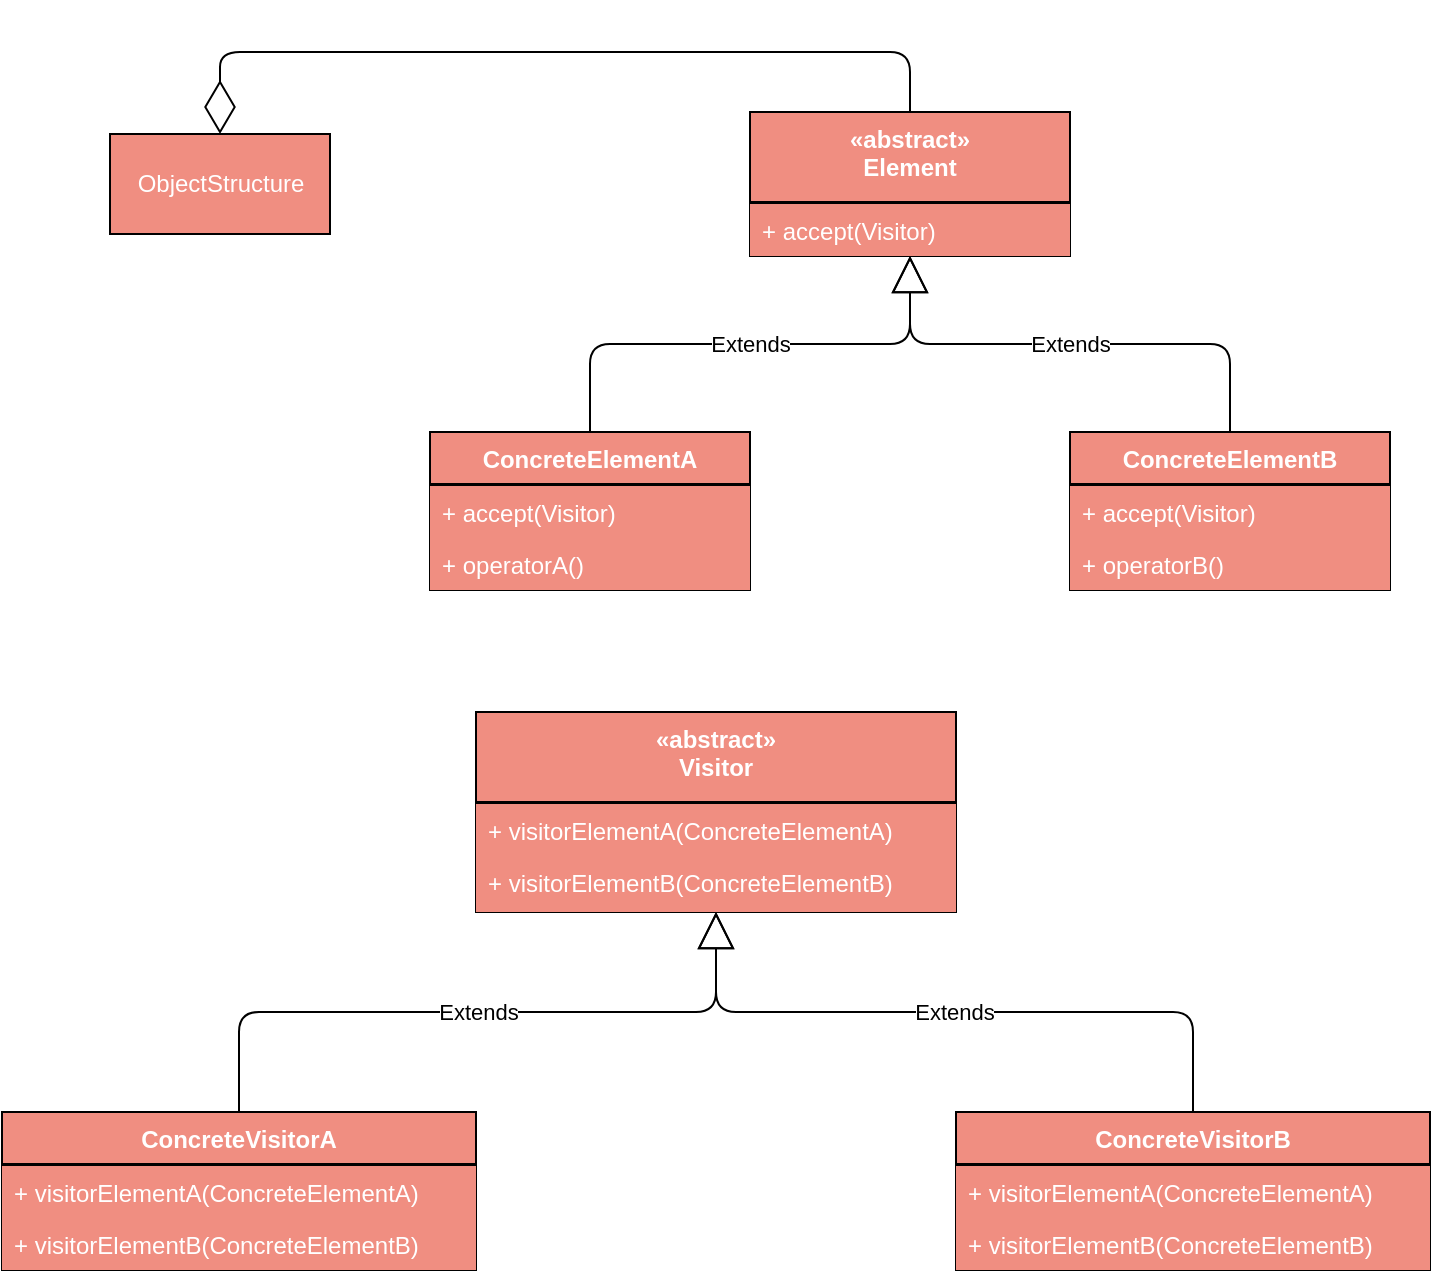 <mxfile version="12.4.8" type="github">
  <diagram id="JzLWH7ogEPxNFk6xwIcl" name="Page-1">
    <mxGraphModel dx="1186" dy="741" grid="1" gridSize="10" guides="1" tooltips="1" connect="1" arrows="1" fold="1" page="1" pageScale="1" pageWidth="827" pageHeight="1169" math="0" shadow="0">
      <root>
        <mxCell id="0"/>
        <mxCell id="1" parent="0"/>
        <mxCell id="rRbahaIAyEc5S9YHmh0d-1" value="«abstract»&#xa;Visitor" style="swimlane;fontStyle=1;align=center;verticalAlign=top;childLayout=stackLayout;horizontal=1;startSize=45;horizontalStack=0;resizeParent=1;resizeParentMax=0;resizeLast=0;collapsible=1;marginBottom=0;fillColor=#F08E81;fontColor=#FFFFFF;" vertex="1" parent="1">
          <mxGeometry x="293" y="410" width="240" height="100" as="geometry"/>
        </mxCell>
        <mxCell id="rRbahaIAyEc5S9YHmh0d-3" value="" style="line;strokeWidth=1;fillColor=#F08E81;align=left;verticalAlign=middle;spacingTop=-1;spacingLeft=3;spacingRight=3;rotatable=0;labelPosition=right;points=[];portConstraint=eastwest;fontColor=#FFFFFF;" vertex="1" parent="rRbahaIAyEc5S9YHmh0d-1">
          <mxGeometry y="45" width="240" height="1" as="geometry"/>
        </mxCell>
        <mxCell id="rRbahaIAyEc5S9YHmh0d-4" value="+ visitorElementA(ConcreteElementA)" style="text;strokeColor=none;fillColor=#F08E81;align=left;verticalAlign=top;spacingLeft=4;spacingRight=4;overflow=hidden;rotatable=0;points=[[0,0.5],[1,0.5]];portConstraint=eastwest;fontColor=#FFFFFF;" vertex="1" parent="rRbahaIAyEc5S9YHmh0d-1">
          <mxGeometry y="46" width="240" height="26" as="geometry"/>
        </mxCell>
        <mxCell id="rRbahaIAyEc5S9YHmh0d-6" value="+ visitorElementB(ConcreteElementB)" style="text;strokeColor=none;fillColor=#F08E81;align=left;verticalAlign=top;spacingLeft=4;spacingRight=4;overflow=hidden;rotatable=0;points=[[0,0.5],[1,0.5]];portConstraint=eastwest;fontColor=#FFFFFF;" vertex="1" parent="rRbahaIAyEc5S9YHmh0d-1">
          <mxGeometry y="72" width="240" height="28" as="geometry"/>
        </mxCell>
        <mxCell id="rRbahaIAyEc5S9YHmh0d-7" value="ConcreteVisitorA" style="swimlane;fontStyle=1;align=center;verticalAlign=top;childLayout=stackLayout;horizontal=1;startSize=26;horizontalStack=0;resizeParent=1;resizeParentMax=0;resizeLast=0;collapsible=1;marginBottom=0;fillColor=#F08E81;fontColor=#FFFFFF;" vertex="1" parent="1">
          <mxGeometry x="56" y="610" width="237" height="79" as="geometry"/>
        </mxCell>
        <mxCell id="rRbahaIAyEc5S9YHmh0d-9" value="" style="line;strokeWidth=1;fillColor=#F08E81;align=left;verticalAlign=middle;spacingTop=-1;spacingLeft=3;spacingRight=3;rotatable=0;labelPosition=right;points=[];portConstraint=eastwest;fontColor=#FFFFFF;" vertex="1" parent="rRbahaIAyEc5S9YHmh0d-7">
          <mxGeometry y="26" width="237" height="1" as="geometry"/>
        </mxCell>
        <mxCell id="rRbahaIAyEc5S9YHmh0d-10" value="+ visitorElementA(ConcreteElementA)" style="text;strokeColor=none;fillColor=#F08E81;align=left;verticalAlign=top;spacingLeft=4;spacingRight=4;overflow=hidden;rotatable=0;points=[[0,0.5],[1,0.5]];portConstraint=eastwest;fontColor=#FFFFFF;" vertex="1" parent="rRbahaIAyEc5S9YHmh0d-7">
          <mxGeometry y="27" width="237" height="26" as="geometry"/>
        </mxCell>
        <mxCell id="rRbahaIAyEc5S9YHmh0d-11" value="+ visitorElementB(ConcreteElementB)" style="text;strokeColor=none;fillColor=#F08E81;align=left;verticalAlign=top;spacingLeft=4;spacingRight=4;overflow=hidden;rotatable=0;points=[[0,0.5],[1,0.5]];portConstraint=eastwest;fontColor=#FFFFFF;" vertex="1" parent="rRbahaIAyEc5S9YHmh0d-7">
          <mxGeometry y="53" width="237" height="26" as="geometry"/>
        </mxCell>
        <mxCell id="rRbahaIAyEc5S9YHmh0d-16" value="«abstract»&#xa;Element" style="swimlane;fontStyle=1;align=center;verticalAlign=top;childLayout=stackLayout;horizontal=1;startSize=45;horizontalStack=0;resizeParent=1;resizeParentMax=0;resizeLast=0;collapsible=1;marginBottom=0;fillColor=#F08E81;fontColor=#FFFFFF;" vertex="1" parent="1">
          <mxGeometry x="430" y="110" width="160" height="72" as="geometry"/>
        </mxCell>
        <mxCell id="rRbahaIAyEc5S9YHmh0d-17" value="" style="line;strokeWidth=1;fillColor=#F08E81;align=left;verticalAlign=middle;spacingTop=-1;spacingLeft=3;spacingRight=3;rotatable=0;labelPosition=right;points=[];portConstraint=eastwest;fontColor=#FFFFFF;" vertex="1" parent="rRbahaIAyEc5S9YHmh0d-16">
          <mxGeometry y="45" width="160" height="1" as="geometry"/>
        </mxCell>
        <mxCell id="rRbahaIAyEc5S9YHmh0d-18" value="+ accept(Visitor)" style="text;strokeColor=none;fillColor=#F08E81;align=left;verticalAlign=top;spacingLeft=4;spacingRight=4;overflow=hidden;rotatable=0;points=[[0,0.5],[1,0.5]];portConstraint=eastwest;fontColor=#FFFFFF;" vertex="1" parent="rRbahaIAyEc5S9YHmh0d-16">
          <mxGeometry y="46" width="160" height="26" as="geometry"/>
        </mxCell>
        <mxCell id="rRbahaIAyEc5S9YHmh0d-20" value="ConcreteElementA" style="swimlane;fontStyle=1;align=center;verticalAlign=top;childLayout=stackLayout;horizontal=1;startSize=26;horizontalStack=0;resizeParent=1;resizeParentMax=0;resizeLast=0;collapsible=1;marginBottom=0;fillColor=#F08E81;fontColor=#FFFFFF;" vertex="1" parent="1">
          <mxGeometry x="270" y="270" width="160" height="79" as="geometry"/>
        </mxCell>
        <mxCell id="rRbahaIAyEc5S9YHmh0d-21" value="" style="line;strokeWidth=1;fillColor=#F08E81;align=left;verticalAlign=middle;spacingTop=-1;spacingLeft=3;spacingRight=3;rotatable=0;labelPosition=right;points=[];portConstraint=eastwest;fontColor=#FFFFFF;" vertex="1" parent="rRbahaIAyEc5S9YHmh0d-20">
          <mxGeometry y="26" width="160" height="1" as="geometry"/>
        </mxCell>
        <mxCell id="rRbahaIAyEc5S9YHmh0d-22" value="+ accept(Visitor)" style="text;strokeColor=none;fillColor=#F08E81;align=left;verticalAlign=top;spacingLeft=4;spacingRight=4;overflow=hidden;rotatable=0;points=[[0,0.5],[1,0.5]];portConstraint=eastwest;fontColor=#FFFFFF;" vertex="1" parent="rRbahaIAyEc5S9YHmh0d-20">
          <mxGeometry y="27" width="160" height="26" as="geometry"/>
        </mxCell>
        <mxCell id="rRbahaIAyEc5S9YHmh0d-23" value="+ operatorA()" style="text;strokeColor=none;fillColor=#F08E81;align=left;verticalAlign=top;spacingLeft=4;spacingRight=4;overflow=hidden;rotatable=0;points=[[0,0.5],[1,0.5]];portConstraint=eastwest;fontColor=#FFFFFF;" vertex="1" parent="rRbahaIAyEc5S9YHmh0d-20">
          <mxGeometry y="53" width="160" height="26" as="geometry"/>
        </mxCell>
        <mxCell id="rRbahaIAyEc5S9YHmh0d-24" value="ConcreteElementB" style="swimlane;fontStyle=1;align=center;verticalAlign=top;childLayout=stackLayout;horizontal=1;startSize=26;horizontalStack=0;resizeParent=1;resizeParentMax=0;resizeLast=0;collapsible=1;marginBottom=0;fillColor=#F08E81;fontColor=#FFFFFF;" vertex="1" parent="1">
          <mxGeometry x="590" y="270" width="160" height="79" as="geometry"/>
        </mxCell>
        <mxCell id="rRbahaIAyEc5S9YHmh0d-25" value="" style="line;strokeWidth=1;fillColor=#F08E81;align=left;verticalAlign=middle;spacingTop=-1;spacingLeft=3;spacingRight=3;rotatable=0;labelPosition=right;points=[];portConstraint=eastwest;fontColor=#FFFFFF;" vertex="1" parent="rRbahaIAyEc5S9YHmh0d-24">
          <mxGeometry y="26" width="160" height="1" as="geometry"/>
        </mxCell>
        <mxCell id="rRbahaIAyEc5S9YHmh0d-26" value="+ accept(Visitor)" style="text;strokeColor=none;fillColor=#F08E81;align=left;verticalAlign=top;spacingLeft=4;spacingRight=4;overflow=hidden;rotatable=0;points=[[0,0.5],[1,0.5]];portConstraint=eastwest;fontColor=#FFFFFF;" vertex="1" parent="rRbahaIAyEc5S9YHmh0d-24">
          <mxGeometry y="27" width="160" height="26" as="geometry"/>
        </mxCell>
        <mxCell id="rRbahaIAyEc5S9YHmh0d-27" value="+ operatorB()" style="text;strokeColor=none;fillColor=#F08E81;align=left;verticalAlign=top;spacingLeft=4;spacingRight=4;overflow=hidden;rotatable=0;points=[[0,0.5],[1,0.5]];portConstraint=eastwest;fontColor=#FFFFFF;" vertex="1" parent="rRbahaIAyEc5S9YHmh0d-24">
          <mxGeometry y="53" width="160" height="26" as="geometry"/>
        </mxCell>
        <mxCell id="rRbahaIAyEc5S9YHmh0d-32" value="ObjectStructure" style="html=1;fillColor=#F08E81;fontColor=#FFFFFF;" vertex="1" parent="1">
          <mxGeometry x="110" y="121" width="110" height="50" as="geometry"/>
        </mxCell>
        <mxCell id="rRbahaIAyEc5S9YHmh0d-33" value="Extends" style="endArrow=block;endSize=16;endFill=0;html=1;fontColor=#000000;entryX=0.5;entryY=1;entryDx=0;entryDy=0;exitX=0.5;exitY=0;exitDx=0;exitDy=0;edgeStyle=orthogonalEdgeStyle;" edge="1" parent="1" source="rRbahaIAyEc5S9YHmh0d-20" target="rRbahaIAyEc5S9YHmh0d-16">
          <mxGeometry width="160" relative="1" as="geometry">
            <mxPoint x="50" y="390" as="sourcePoint"/>
            <mxPoint x="210" y="390" as="targetPoint"/>
          </mxGeometry>
        </mxCell>
        <mxCell id="rRbahaIAyEc5S9YHmh0d-35" value="Extends" style="endArrow=block;endSize=16;endFill=0;html=1;fontColor=#000000;entryX=0.5;entryY=1;entryDx=0;entryDy=0;entryPerimeter=0;exitX=0.5;exitY=0;exitDx=0;exitDy=0;edgeStyle=orthogonalEdgeStyle;" edge="1" parent="1" source="rRbahaIAyEc5S9YHmh0d-24" target="rRbahaIAyEc5S9YHmh0d-18">
          <mxGeometry width="160" relative="1" as="geometry">
            <mxPoint x="460" y="450" as="sourcePoint"/>
            <mxPoint x="620" y="450" as="targetPoint"/>
          </mxGeometry>
        </mxCell>
        <mxCell id="rRbahaIAyEc5S9YHmh0d-36" value="" style="endArrow=diamondThin;endFill=0;endSize=24;html=1;fontColor=#000000;entryX=0.5;entryY=0;entryDx=0;entryDy=0;exitX=0.5;exitY=0;exitDx=0;exitDy=0;edgeStyle=orthogonalEdgeStyle;" edge="1" parent="1" source="rRbahaIAyEc5S9YHmh0d-16" target="rRbahaIAyEc5S9YHmh0d-32">
          <mxGeometry width="160" relative="1" as="geometry">
            <mxPoint x="10" y="340" as="sourcePoint"/>
            <mxPoint x="170" y="340" as="targetPoint"/>
            <Array as="points">
              <mxPoint x="510" y="80"/>
              <mxPoint x="165" y="80"/>
            </Array>
          </mxGeometry>
        </mxCell>
        <mxCell id="rRbahaIAyEc5S9YHmh0d-37" value="Extends" style="endArrow=block;endSize=16;endFill=0;html=1;fontColor=#000000;entryX=0.5;entryY=1;entryDx=0;entryDy=0;exitX=0.5;exitY=0;exitDx=0;exitDy=0;edgeStyle=orthogonalEdgeStyle;" edge="1" parent="1" source="rRbahaIAyEc5S9YHmh0d-7" target="rRbahaIAyEc5S9YHmh0d-1">
          <mxGeometry width="160" relative="1" as="geometry">
            <mxPoint x="85" y="548" as="sourcePoint"/>
            <mxPoint x="245" y="460" as="targetPoint"/>
          </mxGeometry>
        </mxCell>
        <mxCell id="rRbahaIAyEc5S9YHmh0d-39" value="Extends" style="endArrow=block;endSize=16;endFill=0;html=1;fontColor=#000000;entryX=0.5;entryY=1;entryDx=0;entryDy=0;exitX=0.5;exitY=0;exitDx=0;exitDy=0;edgeStyle=orthogonalEdgeStyle;" edge="1" parent="1" source="rRbahaIAyEc5S9YHmh0d-40" target="rRbahaIAyEc5S9YHmh0d-1">
          <mxGeometry width="160" relative="1" as="geometry">
            <mxPoint x="573" y="610" as="sourcePoint"/>
            <mxPoint x="760" y="530" as="targetPoint"/>
          </mxGeometry>
        </mxCell>
        <mxCell id="rRbahaIAyEc5S9YHmh0d-40" value="ConcreteVisitorB" style="swimlane;fontStyle=1;align=center;verticalAlign=top;childLayout=stackLayout;horizontal=1;startSize=26;horizontalStack=0;resizeParent=1;resizeParentMax=0;resizeLast=0;collapsible=1;marginBottom=0;fillColor=#F08E81;fontColor=#FFFFFF;" vertex="1" parent="1">
          <mxGeometry x="533" y="610" width="237" height="79" as="geometry"/>
        </mxCell>
        <mxCell id="rRbahaIAyEc5S9YHmh0d-41" value="" style="line;strokeWidth=1;fillColor=#F08E81;align=left;verticalAlign=middle;spacingTop=-1;spacingLeft=3;spacingRight=3;rotatable=0;labelPosition=right;points=[];portConstraint=eastwest;fontColor=#FFFFFF;" vertex="1" parent="rRbahaIAyEc5S9YHmh0d-40">
          <mxGeometry y="26" width="237" height="1" as="geometry"/>
        </mxCell>
        <mxCell id="rRbahaIAyEc5S9YHmh0d-42" value="+ visitorElementA(ConcreteElementA)" style="text;strokeColor=none;fillColor=#F08E81;align=left;verticalAlign=top;spacingLeft=4;spacingRight=4;overflow=hidden;rotatable=0;points=[[0,0.5],[1,0.5]];portConstraint=eastwest;fontColor=#FFFFFF;" vertex="1" parent="rRbahaIAyEc5S9YHmh0d-40">
          <mxGeometry y="27" width="237" height="26" as="geometry"/>
        </mxCell>
        <mxCell id="rRbahaIAyEc5S9YHmh0d-43" value="+ visitorElementB(ConcreteElementB)" style="text;strokeColor=none;fillColor=#F08E81;align=left;verticalAlign=top;spacingLeft=4;spacingRight=4;overflow=hidden;rotatable=0;points=[[0,0.5],[1,0.5]];portConstraint=eastwest;fontColor=#FFFFFF;" vertex="1" parent="rRbahaIAyEc5S9YHmh0d-40">
          <mxGeometry y="53" width="237" height="26" as="geometry"/>
        </mxCell>
      </root>
    </mxGraphModel>
  </diagram>
</mxfile>
